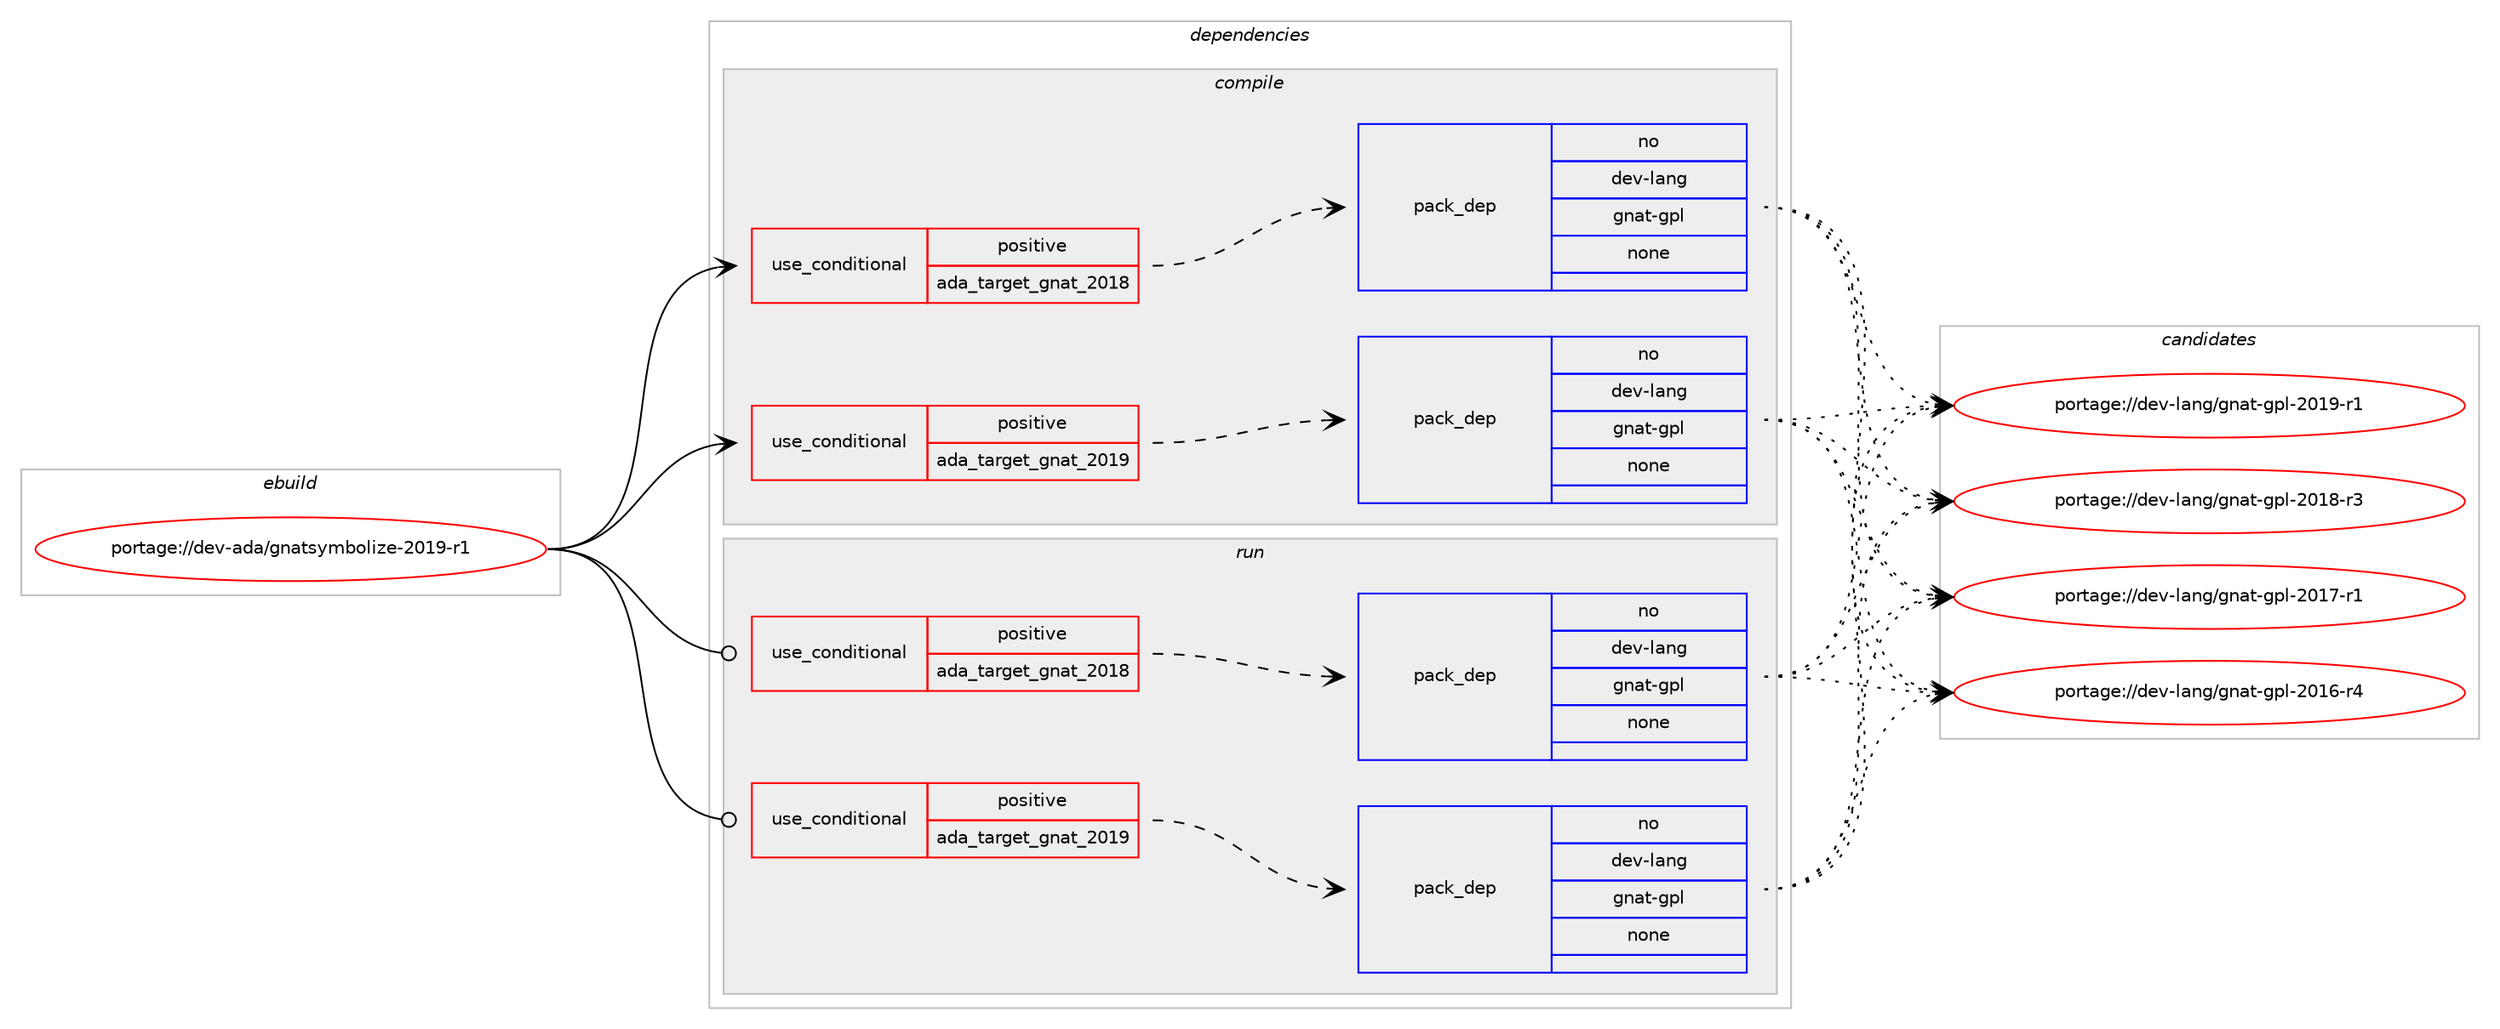 digraph prolog {

# *************
# Graph options
# *************

newrank=true;
concentrate=true;
compound=true;
graph [rankdir=LR,fontname=Helvetica,fontsize=10,ranksep=1.5];#, ranksep=2.5, nodesep=0.2];
edge  [arrowhead=vee];
node  [fontname=Helvetica,fontsize=10];

# **********
# The ebuild
# **********

subgraph cluster_leftcol {
color=gray;
rank=same;
label=<<i>ebuild</i>>;
id [label="portage://dev-ada/gnatsymbolize-2019-r1", color=red, width=4, href="../dev-ada/gnatsymbolize-2019-r1.svg"];
}

# ****************
# The dependencies
# ****************

subgraph cluster_midcol {
color=gray;
label=<<i>dependencies</i>>;
subgraph cluster_compile {
fillcolor="#eeeeee";
style=filled;
label=<<i>compile</i>>;
subgraph cond139069 {
dependency586934 [label=<<TABLE BORDER="0" CELLBORDER="1" CELLSPACING="0" CELLPADDING="4"><TR><TD ROWSPAN="3" CELLPADDING="10">use_conditional</TD></TR><TR><TD>positive</TD></TR><TR><TD>ada_target_gnat_2018</TD></TR></TABLE>>, shape=none, color=red];
subgraph pack440507 {
dependency586935 [label=<<TABLE BORDER="0" CELLBORDER="1" CELLSPACING="0" CELLPADDING="4" WIDTH="220"><TR><TD ROWSPAN="6" CELLPADDING="30">pack_dep</TD></TR><TR><TD WIDTH="110">no</TD></TR><TR><TD>dev-lang</TD></TR><TR><TD>gnat-gpl</TD></TR><TR><TD>none</TD></TR><TR><TD></TD></TR></TABLE>>, shape=none, color=blue];
}
dependency586934:e -> dependency586935:w [weight=20,style="dashed",arrowhead="vee"];
}
id:e -> dependency586934:w [weight=20,style="solid",arrowhead="vee"];
subgraph cond139070 {
dependency586936 [label=<<TABLE BORDER="0" CELLBORDER="1" CELLSPACING="0" CELLPADDING="4"><TR><TD ROWSPAN="3" CELLPADDING="10">use_conditional</TD></TR><TR><TD>positive</TD></TR><TR><TD>ada_target_gnat_2019</TD></TR></TABLE>>, shape=none, color=red];
subgraph pack440508 {
dependency586937 [label=<<TABLE BORDER="0" CELLBORDER="1" CELLSPACING="0" CELLPADDING="4" WIDTH="220"><TR><TD ROWSPAN="6" CELLPADDING="30">pack_dep</TD></TR><TR><TD WIDTH="110">no</TD></TR><TR><TD>dev-lang</TD></TR><TR><TD>gnat-gpl</TD></TR><TR><TD>none</TD></TR><TR><TD></TD></TR></TABLE>>, shape=none, color=blue];
}
dependency586936:e -> dependency586937:w [weight=20,style="dashed",arrowhead="vee"];
}
id:e -> dependency586936:w [weight=20,style="solid",arrowhead="vee"];
}
subgraph cluster_compileandrun {
fillcolor="#eeeeee";
style=filled;
label=<<i>compile and run</i>>;
}
subgraph cluster_run {
fillcolor="#eeeeee";
style=filled;
label=<<i>run</i>>;
subgraph cond139071 {
dependency586938 [label=<<TABLE BORDER="0" CELLBORDER="1" CELLSPACING="0" CELLPADDING="4"><TR><TD ROWSPAN="3" CELLPADDING="10">use_conditional</TD></TR><TR><TD>positive</TD></TR><TR><TD>ada_target_gnat_2018</TD></TR></TABLE>>, shape=none, color=red];
subgraph pack440509 {
dependency586939 [label=<<TABLE BORDER="0" CELLBORDER="1" CELLSPACING="0" CELLPADDING="4" WIDTH="220"><TR><TD ROWSPAN="6" CELLPADDING="30">pack_dep</TD></TR><TR><TD WIDTH="110">no</TD></TR><TR><TD>dev-lang</TD></TR><TR><TD>gnat-gpl</TD></TR><TR><TD>none</TD></TR><TR><TD></TD></TR></TABLE>>, shape=none, color=blue];
}
dependency586938:e -> dependency586939:w [weight=20,style="dashed",arrowhead="vee"];
}
id:e -> dependency586938:w [weight=20,style="solid",arrowhead="odot"];
subgraph cond139072 {
dependency586940 [label=<<TABLE BORDER="0" CELLBORDER="1" CELLSPACING="0" CELLPADDING="4"><TR><TD ROWSPAN="3" CELLPADDING="10">use_conditional</TD></TR><TR><TD>positive</TD></TR><TR><TD>ada_target_gnat_2019</TD></TR></TABLE>>, shape=none, color=red];
subgraph pack440510 {
dependency586941 [label=<<TABLE BORDER="0" CELLBORDER="1" CELLSPACING="0" CELLPADDING="4" WIDTH="220"><TR><TD ROWSPAN="6" CELLPADDING="30">pack_dep</TD></TR><TR><TD WIDTH="110">no</TD></TR><TR><TD>dev-lang</TD></TR><TR><TD>gnat-gpl</TD></TR><TR><TD>none</TD></TR><TR><TD></TD></TR></TABLE>>, shape=none, color=blue];
}
dependency586940:e -> dependency586941:w [weight=20,style="dashed",arrowhead="vee"];
}
id:e -> dependency586940:w [weight=20,style="solid",arrowhead="odot"];
}
}

# **************
# The candidates
# **************

subgraph cluster_choices {
rank=same;
color=gray;
label=<<i>candidates</i>>;

subgraph choice440507 {
color=black;
nodesep=1;
choice100101118451089711010347103110971164510311210845504849574511449 [label="portage://dev-lang/gnat-gpl-2019-r1", color=red, width=4,href="../dev-lang/gnat-gpl-2019-r1.svg"];
choice100101118451089711010347103110971164510311210845504849564511451 [label="portage://dev-lang/gnat-gpl-2018-r3", color=red, width=4,href="../dev-lang/gnat-gpl-2018-r3.svg"];
choice100101118451089711010347103110971164510311210845504849554511449 [label="portage://dev-lang/gnat-gpl-2017-r1", color=red, width=4,href="../dev-lang/gnat-gpl-2017-r1.svg"];
choice100101118451089711010347103110971164510311210845504849544511452 [label="portage://dev-lang/gnat-gpl-2016-r4", color=red, width=4,href="../dev-lang/gnat-gpl-2016-r4.svg"];
dependency586935:e -> choice100101118451089711010347103110971164510311210845504849574511449:w [style=dotted,weight="100"];
dependency586935:e -> choice100101118451089711010347103110971164510311210845504849564511451:w [style=dotted,weight="100"];
dependency586935:e -> choice100101118451089711010347103110971164510311210845504849554511449:w [style=dotted,weight="100"];
dependency586935:e -> choice100101118451089711010347103110971164510311210845504849544511452:w [style=dotted,weight="100"];
}
subgraph choice440508 {
color=black;
nodesep=1;
choice100101118451089711010347103110971164510311210845504849574511449 [label="portage://dev-lang/gnat-gpl-2019-r1", color=red, width=4,href="../dev-lang/gnat-gpl-2019-r1.svg"];
choice100101118451089711010347103110971164510311210845504849564511451 [label="portage://dev-lang/gnat-gpl-2018-r3", color=red, width=4,href="../dev-lang/gnat-gpl-2018-r3.svg"];
choice100101118451089711010347103110971164510311210845504849554511449 [label="portage://dev-lang/gnat-gpl-2017-r1", color=red, width=4,href="../dev-lang/gnat-gpl-2017-r1.svg"];
choice100101118451089711010347103110971164510311210845504849544511452 [label="portage://dev-lang/gnat-gpl-2016-r4", color=red, width=4,href="../dev-lang/gnat-gpl-2016-r4.svg"];
dependency586937:e -> choice100101118451089711010347103110971164510311210845504849574511449:w [style=dotted,weight="100"];
dependency586937:e -> choice100101118451089711010347103110971164510311210845504849564511451:w [style=dotted,weight="100"];
dependency586937:e -> choice100101118451089711010347103110971164510311210845504849554511449:w [style=dotted,weight="100"];
dependency586937:e -> choice100101118451089711010347103110971164510311210845504849544511452:w [style=dotted,weight="100"];
}
subgraph choice440509 {
color=black;
nodesep=1;
choice100101118451089711010347103110971164510311210845504849574511449 [label="portage://dev-lang/gnat-gpl-2019-r1", color=red, width=4,href="../dev-lang/gnat-gpl-2019-r1.svg"];
choice100101118451089711010347103110971164510311210845504849564511451 [label="portage://dev-lang/gnat-gpl-2018-r3", color=red, width=4,href="../dev-lang/gnat-gpl-2018-r3.svg"];
choice100101118451089711010347103110971164510311210845504849554511449 [label="portage://dev-lang/gnat-gpl-2017-r1", color=red, width=4,href="../dev-lang/gnat-gpl-2017-r1.svg"];
choice100101118451089711010347103110971164510311210845504849544511452 [label="portage://dev-lang/gnat-gpl-2016-r4", color=red, width=4,href="../dev-lang/gnat-gpl-2016-r4.svg"];
dependency586939:e -> choice100101118451089711010347103110971164510311210845504849574511449:w [style=dotted,weight="100"];
dependency586939:e -> choice100101118451089711010347103110971164510311210845504849564511451:w [style=dotted,weight="100"];
dependency586939:e -> choice100101118451089711010347103110971164510311210845504849554511449:w [style=dotted,weight="100"];
dependency586939:e -> choice100101118451089711010347103110971164510311210845504849544511452:w [style=dotted,weight="100"];
}
subgraph choice440510 {
color=black;
nodesep=1;
choice100101118451089711010347103110971164510311210845504849574511449 [label="portage://dev-lang/gnat-gpl-2019-r1", color=red, width=4,href="../dev-lang/gnat-gpl-2019-r1.svg"];
choice100101118451089711010347103110971164510311210845504849564511451 [label="portage://dev-lang/gnat-gpl-2018-r3", color=red, width=4,href="../dev-lang/gnat-gpl-2018-r3.svg"];
choice100101118451089711010347103110971164510311210845504849554511449 [label="portage://dev-lang/gnat-gpl-2017-r1", color=red, width=4,href="../dev-lang/gnat-gpl-2017-r1.svg"];
choice100101118451089711010347103110971164510311210845504849544511452 [label="portage://dev-lang/gnat-gpl-2016-r4", color=red, width=4,href="../dev-lang/gnat-gpl-2016-r4.svg"];
dependency586941:e -> choice100101118451089711010347103110971164510311210845504849574511449:w [style=dotted,weight="100"];
dependency586941:e -> choice100101118451089711010347103110971164510311210845504849564511451:w [style=dotted,weight="100"];
dependency586941:e -> choice100101118451089711010347103110971164510311210845504849554511449:w [style=dotted,weight="100"];
dependency586941:e -> choice100101118451089711010347103110971164510311210845504849544511452:w [style=dotted,weight="100"];
}
}

}
